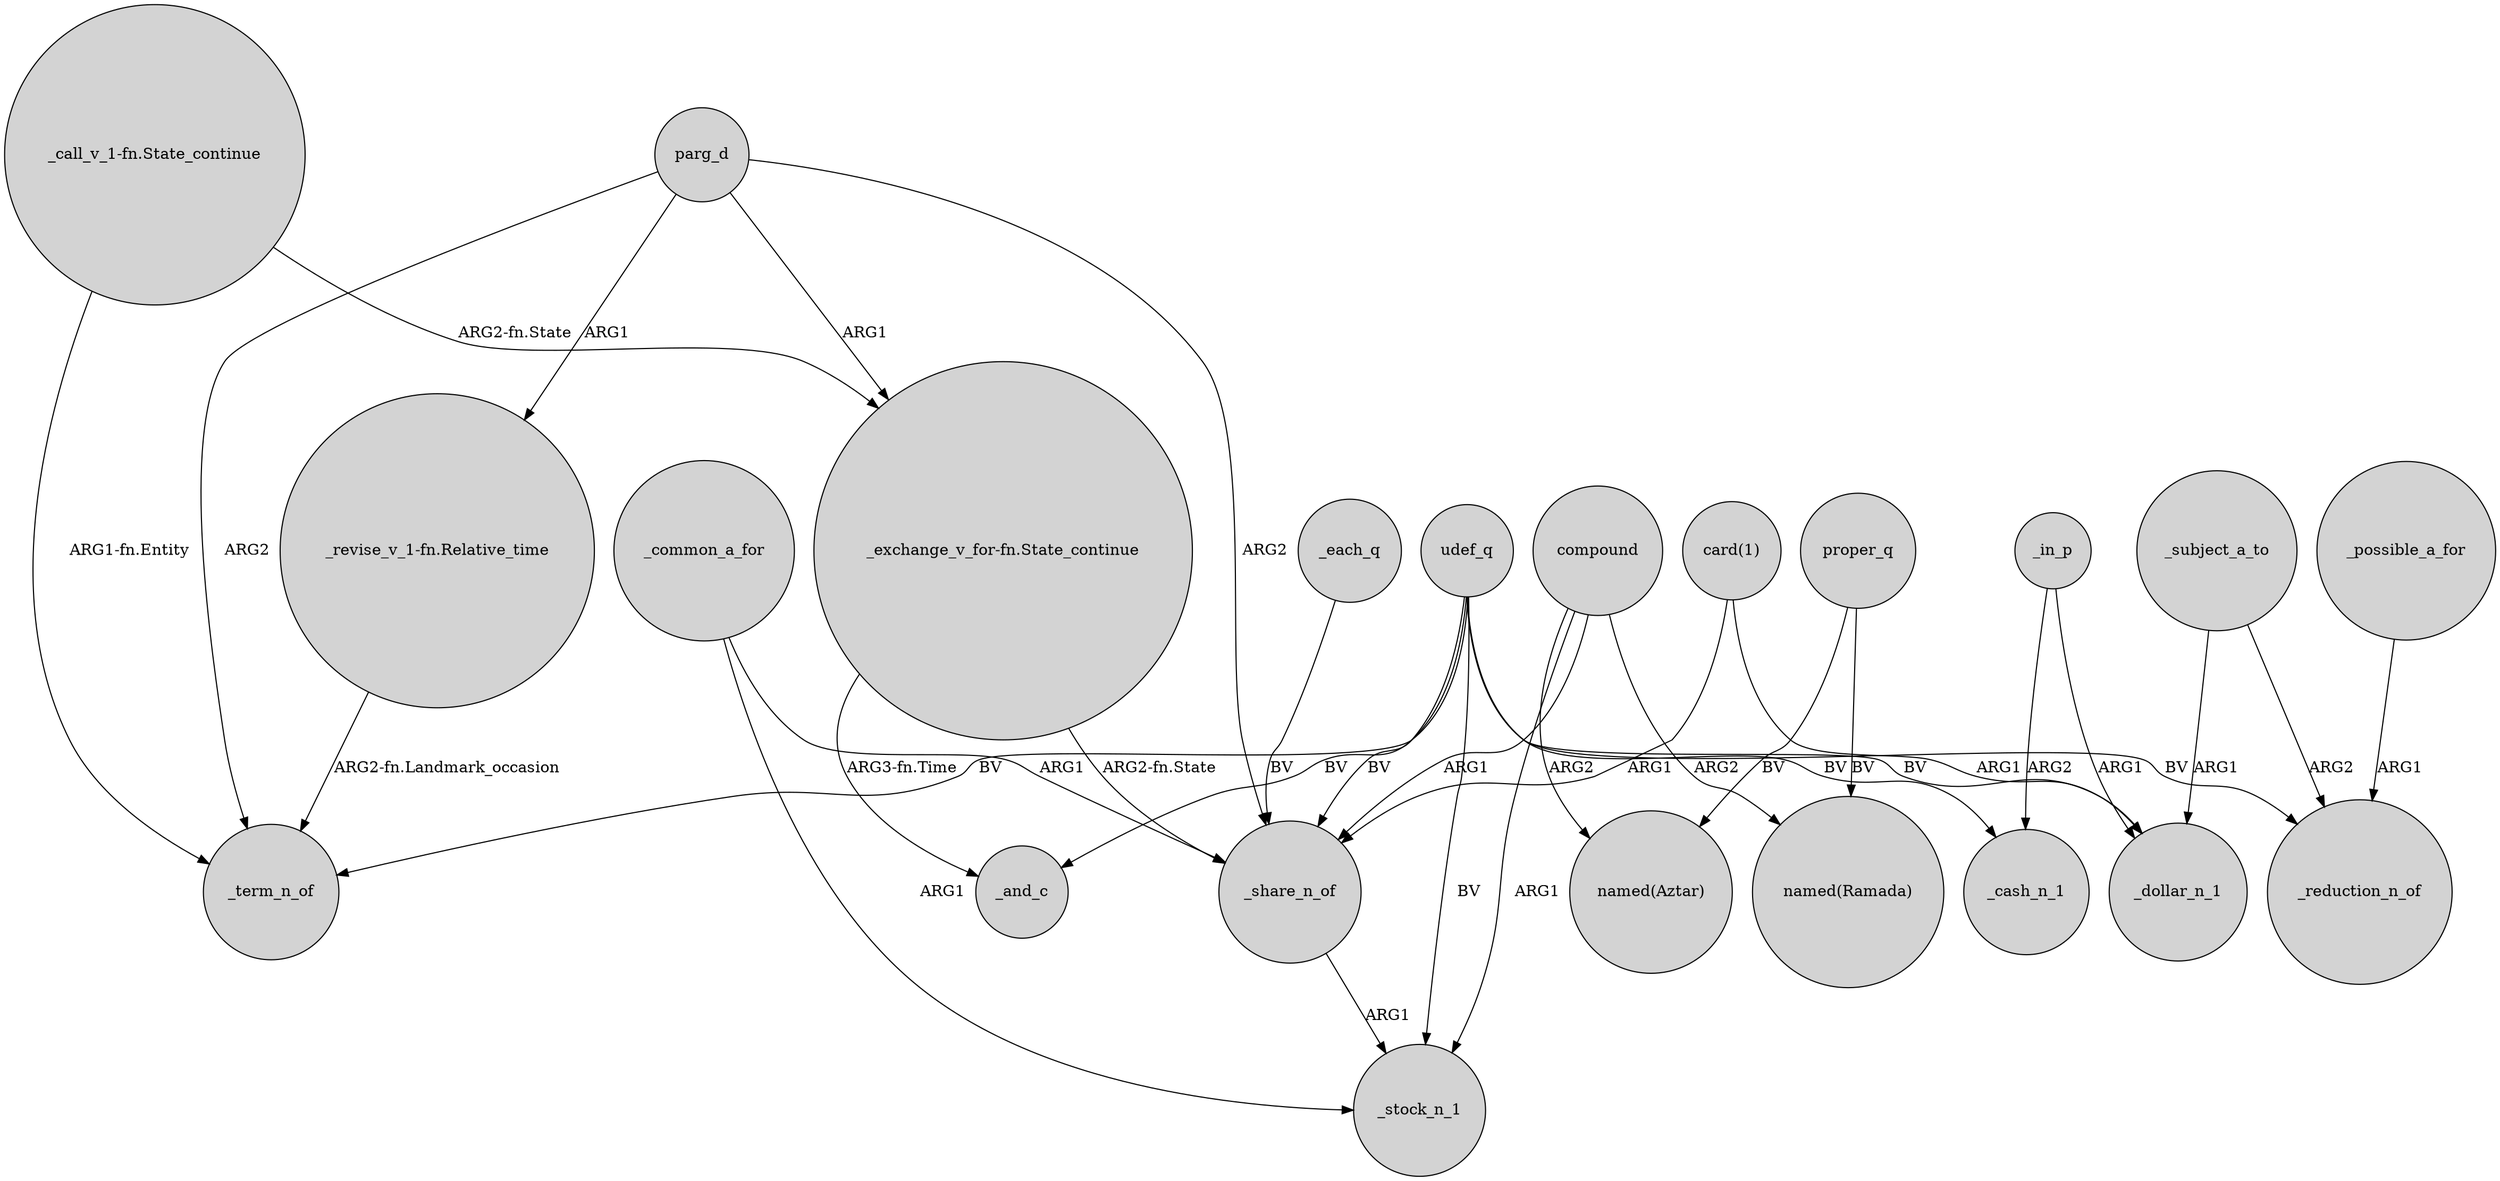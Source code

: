 digraph {
	node [shape=circle style=filled]
	udef_q -> _term_n_of [label=BV]
	"_exchange_v_for-fn.State_continue" -> _and_c [label="ARG3-fn.Time"]
	udef_q -> _cash_n_1 [label=BV]
	proper_q -> "named(Aztar)" [label=BV]
	_common_a_for -> _stock_n_1 [label=ARG1]
	_possible_a_for -> _reduction_n_of [label=ARG1]
	parg_d -> "_revise_v_1-fn.Relative_time" [label=ARG1]
	compound -> _share_n_of [label=ARG1]
	_subject_a_to -> _dollar_n_1 [label=ARG1]
	"_call_v_1-fn.State_continue" -> "_exchange_v_for-fn.State_continue" [label="ARG2-fn.State"]
	_common_a_for -> _share_n_of [label=ARG1]
	udef_q -> _and_c [label=BV]
	compound -> "named(Ramada)" [label=ARG2]
	parg_d -> "_exchange_v_for-fn.State_continue" [label=ARG1]
	compound -> _stock_n_1 [label=ARG1]
	"card(1)" -> _share_n_of [label=ARG1]
	"_exchange_v_for-fn.State_continue" -> _share_n_of [label="ARG2-fn.State"]
	compound -> "named(Aztar)" [label=ARG2]
	_in_p -> _dollar_n_1 [label=ARG1]
	udef_q -> _stock_n_1 [label=BV]
	"card(1)" -> _dollar_n_1 [label=ARG1]
	_share_n_of -> _stock_n_1 [label=ARG1]
	proper_q -> "named(Ramada)" [label=BV]
	udef_q -> _share_n_of [label=BV]
	udef_q -> _reduction_n_of [label=BV]
	udef_q -> _dollar_n_1 [label=BV]
	"_call_v_1-fn.State_continue" -> _term_n_of [label="ARG1-fn.Entity"]
	_each_q -> _share_n_of [label=BV]
	parg_d -> _share_n_of [label=ARG2]
	_subject_a_to -> _reduction_n_of [label=ARG2]
	_in_p -> _cash_n_1 [label=ARG2]
	parg_d -> _term_n_of [label=ARG2]
	"_revise_v_1-fn.Relative_time" -> _term_n_of [label="ARG2-fn.Landmark_occasion"]
}
